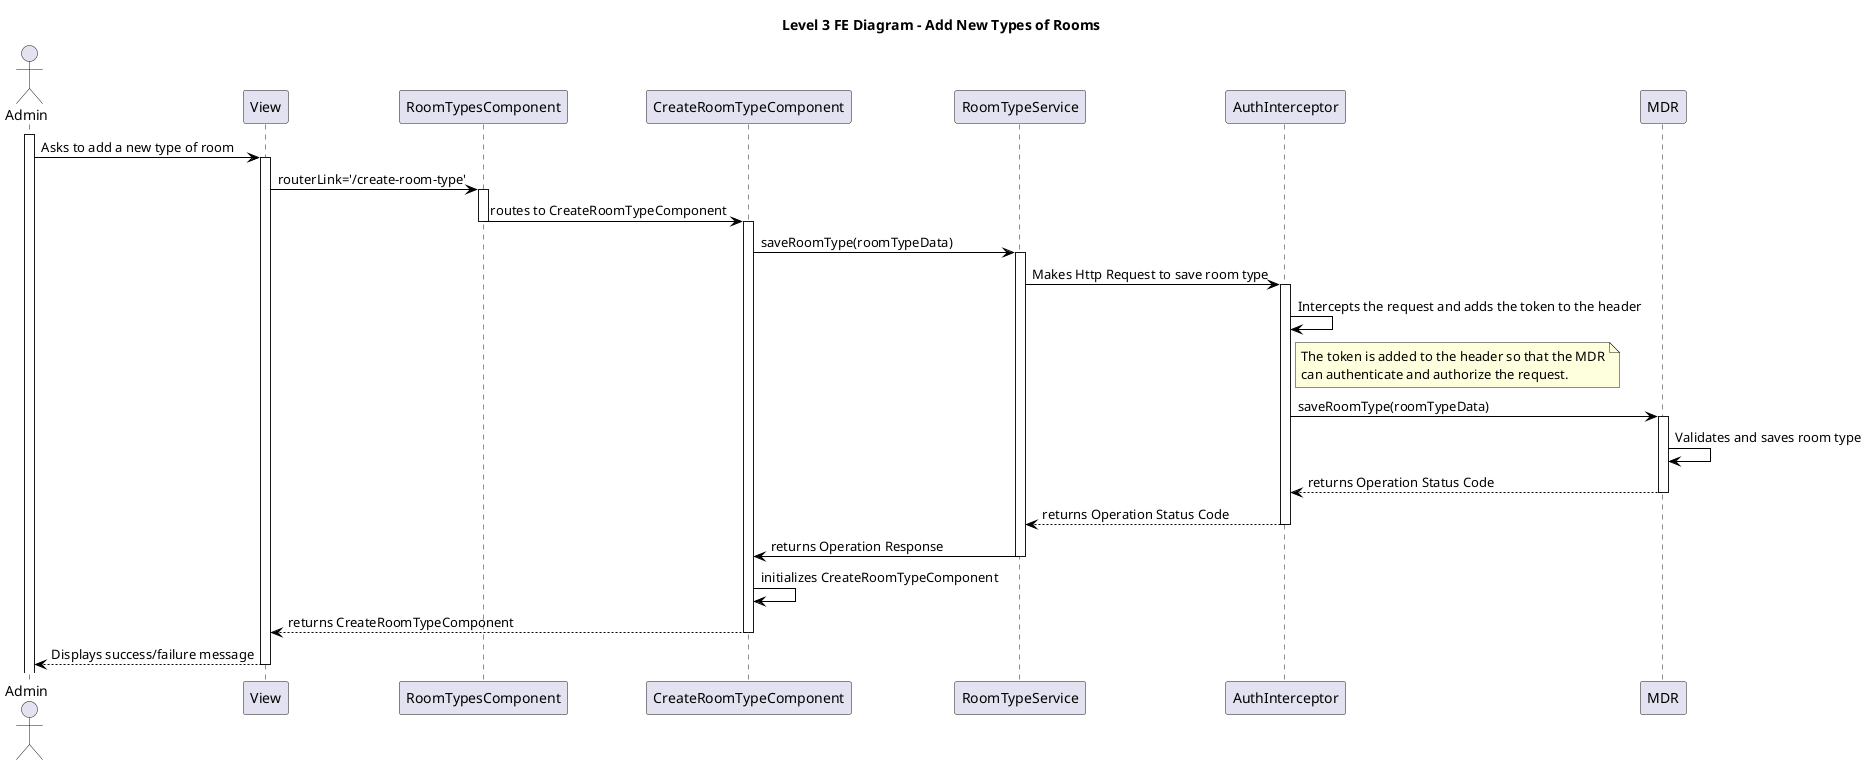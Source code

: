 @startuml level_3_FE

title Level 3 FE Diagram - Add New Types of Rooms

hide empty members
'skinparam Linetype ortho

skinparam class {
    BackgroundColor<<valueObject>> #D6EAF8
    BackgroundColor<<root>> #FDEBD0
    BackgroundColor<<service>> #D1F2EB
    BackgroundColor #UIF9E7
    ArrowColor Black
}

skinparam package {
    BackgroundColor #EBF5FB
}

actor Admin as A
participant View as UI
participant "RoomTypesComponent" as RTC
participant "CreateRoomTypeComponent" as CRTC
participant "RoomTypeService" as RTS
participant "AuthInterceptor" as AI
participant MDR as MDR

activate A
A -> UI: Asks to add a new type of room
activate UI
UI -> RTC: routerLink='/create-room-type'
activate RTC
RTC -> CRTC: routes to CreateRoomTypeComponent
deactivate RTC
activate CRTC
CRTC -> RTS: saveRoomType(roomTypeData)
activate RTS
RTS -> AI: Makes Http Request to save room type
activate AI
AI -> AI: Intercepts the request and adds the token to the header
note right of AI
    The token is added to the header so that the MDR
    can authenticate and authorize the request.
end note
AI -> MDR: saveRoomType(roomTypeData)
activate MDR
MDR -> MDR: Validates and saves room type
MDR --> AI: returns Operation Status Code
deactivate MDR
AI --> RTS: returns Operation Status Code
deactivate AI
RTS -> CRTC: returns Operation Response
deactivate RTS
CRTC -> CRTC: initializes CreateRoomTypeComponent
CRTC --> UI: returns CreateRoomTypeComponent
deactivate CRTC
UI --> A: Displays success/failure message
deactivate UI

@enduml